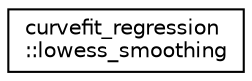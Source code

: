 digraph "Graphical Class Hierarchy"
{
  edge [fontname="Helvetica",fontsize="10",labelfontname="Helvetica",labelfontsize="10"];
  node [fontname="Helvetica",fontsize="10",shape=record];
  rankdir="LR";
  Node1 [label="curvefit_regression\l::lowess_smoothing",height=0.2,width=0.4,color="black", fillcolor="white", style="filled",URL="$structcurvefit__regression_1_1lowess__smoothing.html",tooltip="Defines a type for computing a smoothing of an X-Y data set using a robust locally weighted scatterpl..."];
}

